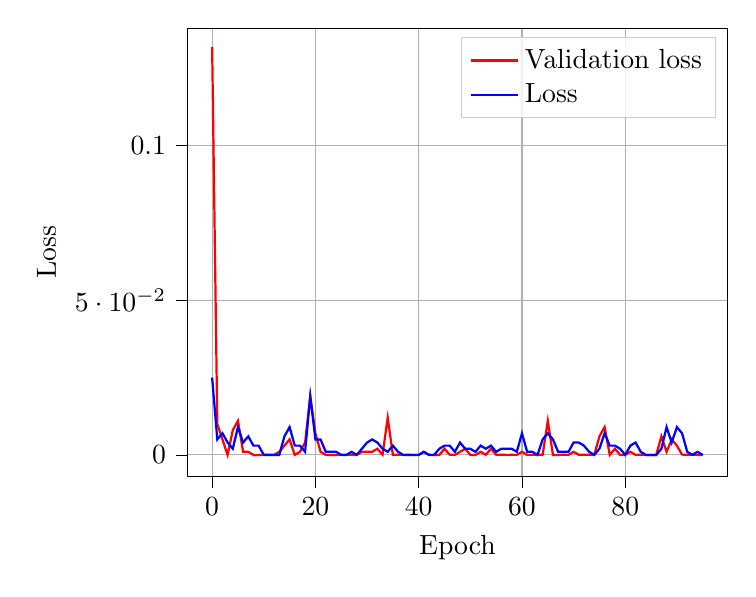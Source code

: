 % This file was created with tikzplotlib v0.9.16.
\begin{tikzpicture}

\begin{axis}[
legend cell align={left},
legend style={fill opacity=0.8, draw opacity=1, text opacity=1, draw=white!80!black},
tick align=outside,
tick pos=left,
x grid style={white!69.02!black},
xlabel={Epoch},
xmajorgrids,
xmin=-4.75, xmax=99.75,
xminorgrids,
xtick style={color=black},
y grid style={white!69.02!black},
ylabel={Loss},
ymajorgrids,
ymin=-0.007, ymax=0.138,
yminorgrids,
ytick style={color=black}
]
\addplot [thick, red]
table {%
0 0.132
1 0.01
2 0.005
3 0.0
4 0.008
5 0.011
6 0.001
7 0.001
8 0.0
9 0.0
10 1.497e-05
11 5.437e-05
12 9.507e-06
13 0.001
14 0.003
15 0.005
16 0.0
17 0.001
18 0.004
19 0.019
20 0.007
21 0.001
22 0.0
23 0.0
24 0.0
25 2.804e-05
26 1.473e-05
27 4.902e-05
28 0.0
29 0.001
30 0.001
31 0.001
32 0.002
33 3.685e-05
34 0.012
35 0.0
36 2.714e-05
37 5.562e-06
38 3.377e-05
39 2.135e-06
40 5.094e-06
41 0.001
42 2.732e-05
43 0.0
44 0.0
45 0.002
46 8.421e-05
47 0.0
48 0.001
49 0.002
50 0.0
51 0.0
52 0.001
53 3.224e-05
54 0.002
55 5.791e-05
56 6.172e-05
57 0.0
58 2.229e-05
59 0.0
60 0.001
61 0.0
62 1.521e-05
63 6.803e-05
64 0.0
65 0.011
66 0.0
67 0.0
68 2.398e-05
69 0.0
70 0.001
71 3.158e-05
72 7.595e-05
73 2.314e-05
74 8.23e-06
75 0.006
76 0.009
77 0.0
78 0.002
79 6.283e-06
80 2.925e-05
81 0.001
82 0.0
83 3.426e-05
84 2.233e-07
85 0.0
86 4.841e-07
87 0.006
88 0.001
89 0.005
90 0.003
91 9.773e-05
92 2.566e-05
93 5.394e-05
94 0.0
95 0.0
};
\addlegendentry{Validation loss}
\addplot [thick, blue]
table {%
0 0.025
1 0.005
2 0.007
3 0.004
4 0.002
5 0.009
6 0.004
7 0.006
8 0.003
9 0.003
10 0.0
11 0.0
12 0.0
13 0.0
14 0.006
15 0.009
16 0.003
17 0.003
18 0.001
19 0.019
20 0.005
21 0.005
22 0.001
23 0.001
24 0.001
25 0.0
26 0.0
27 0.001
28 0.0
29 0.002
30 0.004
31 0.005
32 0.004
33 0.002
34 0.001
35 0.003
36 0.001
37 0.0
38 0.0
39 0.0
40 0.0
41 0.001
42 0.0
43 0.0
44 0.002
45 0.003
46 0.003
47 0.001
48 0.004
49 0.002
50 0.002
51 0.001
52 0.003
53 0.002
54 0.003
55 0.001
56 0.002
57 0.002
58 0.002
59 0.001
60 0.007
61 0.001
62 0.001
63 0.0
64 0.005
65 0.007
66 0.005
67 0.001
68 0.001
69 0.001
70 0.004
71 0.004
72 0.003
73 0.001
74 0.0
75 0.002
76 0.007
77 0.003
78 0.003
79 0.002
80 0.0
81 0.003
82 0.004
83 0.001
84 0.0
85 0.0
86 0.0
87 0.002
88 0.009
89 0.004
90 0.009
91 0.007
92 0.001
93 0.0
94 0.001
95 0.0
};
\addlegendentry{Loss}
\end{axis}

\end{tikzpicture}
